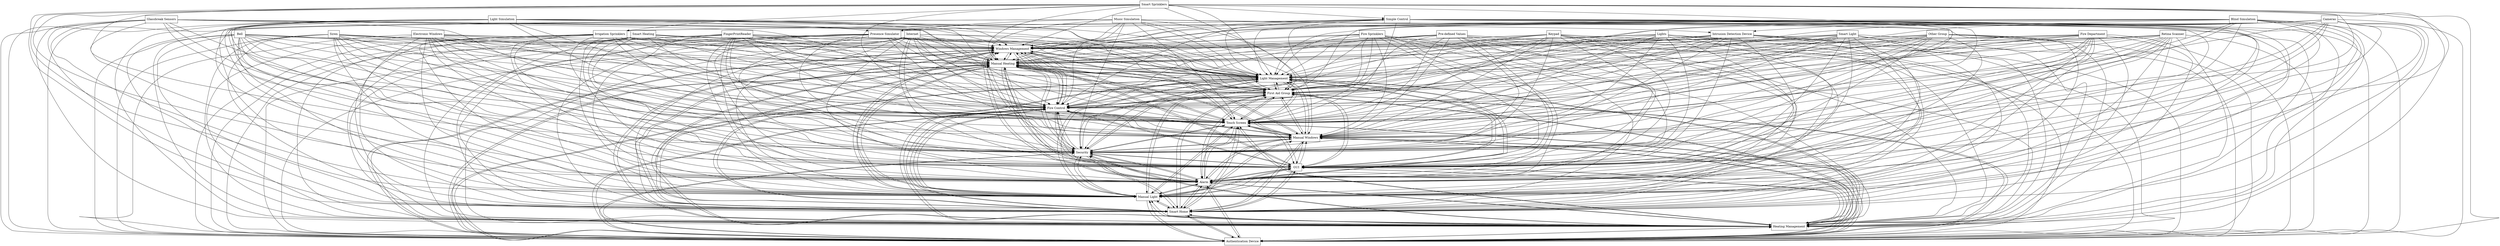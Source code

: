 digraph{
graph [rankdir=TB];
node [shape=box];
edge [arrowhead=normal];
0[label="FingerPrintReader",]
1[label="Music Simulation",]
2[label="Siren",]
3[label="Bell",]
4[label="Windows Management",]
5[label="Fire Sprinklers",]
6[label="Smart Heating",]
7[label="Smart Sprinklers",]
8[label="Manual Heating",]
9[label="Fire Department",]
10[label="Pre-defined Values",]
11[label="Blind Simulation",]
12[label="Authentication Device",]
13[label="Presence Simulator",]
14[label="Electronic Windows",]
15[label="Simple Control",]
16[label="Heating Management",]
17[label="Intrusion Detection Device",]
18[label="Other Group",]
19[label="Lights",]
20[label="Irrigation Sprinklers",]
21[label="Smart Light",]
22[label="Smart Home",]
23[label="Manual Light",]
24[label="Retina Scanner",]
25[label="Alarm",]
26[label="GUI",]
27[label="Security",]
28[label="Glassbreak Sensors",]
29[label="Keypad",]
30[label="Light Simulation",]
31[label="Manual Windows",]
32[label="Cameras",]
33[label="Touch Screen",]
34[label="Fire Control",]
35[label="First Aid Group",]
36[label="Light Management",]
37[label="Internet",]
0->4[label="",]
0->8[label="",]
0->12[label="",]
0->16[label="",]
0->22[label="",]
0->23[label="",]
0->25[label="",]
0->26[label="",]
0->27[label="",]
0->31[label="",]
0->33[label="",]
0->34[label="",]
0->35[label="",]
0->36[label="",]
1->4[label="",]
1->8[label="",]
1->12[label="",]
1->13[label="",]
1->16[label="",]
1->22[label="",]
1->23[label="",]
1->25[label="",]
1->26[label="",]
1->27[label="",]
1->31[label="",]
1->33[label="",]
1->34[label="",]
1->35[label="",]
1->36[label="",]
2->4[label="",]
2->8[label="",]
2->12[label="",]
2->16[label="",]
2->22[label="",]
2->23[label="",]
2->25[label="",]
2->26[label="",]
2->27[label="",]
2->31[label="",]
2->33[label="",]
2->34[label="",]
2->35[label="",]
2->36[label="",]
3->4[label="",]
3->8[label="",]
3->12[label="",]
3->16[label="",]
3->22[label="",]
3->23[label="",]
3->25[label="",]
3->26[label="",]
3->27[label="",]
3->31[label="",]
3->33[label="",]
3->34[label="",]
3->35[label="",]
3->36[label="",]
4->8[label="",]
4->12[label="",]
4->16[label="",]
4->22[label="",]
4->23[label="",]
4->25[label="",]
4->26[label="",]
4->27[label="",]
4->31[label="",]
4->33[label="",]
4->34[label="",]
4->35[label="",]
4->36[label="",]
5->4[label="",]
5->8[label="",]
5->12[label="",]
5->16[label="",]
5->22[label="",]
5->23[label="",]
5->25[label="",]
5->26[label="",]
5->27[label="",]
5->31[label="",]
5->33[label="",]
5->34[label="",]
5->35[label="",]
5->36[label="",]
6->4[label="",]
6->8[label="",]
6->12[label="",]
6->16[label="",]
6->22[label="",]
6->23[label="",]
6->25[label="",]
6->26[label="",]
6->27[label="",]
6->31[label="",]
6->33[label="",]
6->34[label="",]
6->35[label="",]
6->36[label="",]
7->4[label="",]
7->8[label="",]
7->12[label="",]
7->15[label="",]
7->16[label="",]
7->20[label="",]
7->22[label="",]
7->23[label="",]
7->25[label="",]
7->26[label="",]
7->27[label="",]
7->31[label="",]
7->33[label="",]
7->34[label="",]
7->35[label="",]
7->36[label="",]
8->4[label="",]
8->12[label="",]
8->16[label="",]
8->22[label="",]
8->23[label="",]
8->25[label="",]
8->26[label="",]
8->27[label="",]
8->31[label="",]
8->33[label="",]
8->34[label="",]
8->35[label="",]
8->36[label="",]
9->4[label="",]
9->8[label="",]
9->12[label="",]
9->16[label="",]
9->22[label="",]
9->23[label="",]
9->25[label="",]
9->26[label="",]
9->27[label="",]
9->31[label="",]
9->33[label="",]
9->34[label="",]
9->35[label="",]
9->36[label="",]
10->4[label="",]
10->8[label="",]
10->12[label="",]
10->16[label="",]
10->22[label="",]
10->23[label="",]
10->25[label="",]
10->26[label="",]
10->27[label="",]
10->31[label="",]
10->33[label="",]
10->34[label="",]
10->35[label="",]
10->36[label="",]
11->4[label="",]
11->8[label="",]
11->12[label="",]
11->13[label="",]
11->16[label="",]
11->22[label="",]
11->23[label="",]
11->25[label="",]
11->26[label="",]
11->27[label="",]
11->31[label="",]
11->33[label="",]
11->34[label="",]
11->35[label="",]
11->36[label="",]
12->4[label="",]
12->8[label="",]
12->16[label="",]
12->22[label="",]
12->23[label="",]
12->25[label="",]
12->26[label="",]
12->27[label="",]
12->31[label="",]
12->33[label="",]
12->34[label="",]
12->35[label="",]
12->36[label="",]
13->4[label="",]
13->8[label="",]
13->12[label="",]
13->16[label="",]
13->22[label="",]
13->23[label="",]
13->25[label="",]
13->26[label="",]
13->27[label="",]
13->31[label="",]
13->33[label="",]
13->34[label="",]
13->35[label="",]
13->36[label="",]
14->4[label="",]
14->8[label="",]
14->12[label="",]
14->16[label="",]
14->22[label="",]
14->23[label="",]
14->25[label="",]
14->26[label="",]
14->27[label="",]
14->31[label="",]
14->33[label="",]
14->34[label="",]
14->35[label="",]
14->36[label="",]
15->4[label="",]
15->8[label="",]
15->12[label="",]
15->16[label="",]
15->20[label="",]
15->22[label="",]
15->23[label="",]
15->25[label="",]
15->26[label="",]
15->27[label="",]
15->31[label="",]
15->33[label="",]
15->34[label="",]
15->35[label="",]
15->36[label="",]
16->4[label="",]
16->8[label="",]
16->12[label="",]
16->22[label="",]
16->23[label="",]
16->25[label="",]
16->26[label="",]
16->27[label="",]
16->31[label="",]
16->33[label="",]
16->34[label="",]
16->35[label="",]
16->36[label="",]
17->4[label="",]
17->8[label="",]
17->12[label="",]
17->16[label="",]
17->22[label="",]
17->23[label="",]
17->25[label="",]
17->26[label="",]
17->27[label="",]
17->31[label="",]
17->33[label="",]
17->34[label="",]
17->35[label="",]
17->36[label="",]
18->4[label="",]
18->8[label="",]
18->12[label="",]
18->16[label="",]
18->22[label="",]
18->23[label="",]
18->25[label="",]
18->26[label="",]
18->27[label="",]
18->31[label="",]
18->33[label="",]
18->34[label="",]
18->35[label="",]
18->36[label="",]
19->4[label="",]
19->8[label="",]
19->12[label="",]
19->16[label="",]
19->22[label="",]
19->23[label="",]
19->25[label="",]
19->26[label="",]
19->27[label="",]
19->31[label="",]
19->33[label="",]
19->34[label="",]
19->35[label="",]
19->36[label="",]
20->4[label="",]
20->8[label="",]
20->12[label="",]
20->15[label="",]
20->16[label="",]
20->22[label="",]
20->23[label="",]
20->25[label="",]
20->26[label="",]
20->27[label="",]
20->31[label="",]
20->33[label="",]
20->34[label="",]
20->35[label="",]
20->36[label="",]
21->4[label="",]
21->8[label="",]
21->12[label="",]
21->16[label="",]
21->22[label="",]
21->23[label="",]
21->25[label="",]
21->26[label="",]
21->27[label="",]
21->31[label="",]
21->33[label="",]
21->34[label="",]
21->35[label="",]
21->36[label="",]
22->4[label="",]
22->8[label="",]
22->12[label="",]
22->16[label="",]
22->23[label="",]
22->25[label="",]
22->26[label="",]
22->27[label="",]
22->31[label="",]
22->33[label="",]
22->34[label="",]
22->35[label="",]
22->36[label="",]
23->4[label="",]
23->8[label="",]
23->12[label="",]
23->16[label="",]
23->22[label="",]
23->25[label="",]
23->26[label="",]
23->27[label="",]
23->31[label="",]
23->33[label="",]
23->34[label="",]
23->35[label="",]
23->36[label="",]
24->4[label="",]
24->8[label="",]
24->12[label="",]
24->16[label="",]
24->22[label="",]
24->23[label="",]
24->25[label="",]
24->26[label="",]
24->27[label="",]
24->31[label="",]
24->33[label="",]
24->34[label="",]
24->35[label="",]
24->36[label="",]
25->4[label="",]
25->8[label="",]
25->12[label="",]
25->16[label="",]
25->22[label="",]
25->23[label="",]
25->26[label="",]
25->27[label="",]
25->31[label="",]
25->33[label="",]
25->34[label="",]
25->35[label="",]
25->36[label="",]
26->4[label="",]
26->8[label="",]
26->12[label="",]
26->16[label="",]
26->22[label="",]
26->23[label="",]
26->25[label="",]
26->27[label="",]
26->31[label="",]
26->33[label="",]
26->34[label="",]
26->35[label="",]
26->36[label="",]
27->4[label="",]
27->8[label="",]
27->12[label="",]
27->16[label="",]
27->22[label="",]
27->23[label="",]
27->25[label="",]
27->26[label="",]
27->31[label="",]
27->33[label="",]
27->34[label="",]
27->35[label="",]
27->36[label="",]
28->4[label="",]
28->8[label="",]
28->12[label="",]
28->16[label="",]
28->17[label="",]
28->22[label="",]
28->23[label="",]
28->25[label="",]
28->26[label="",]
28->27[label="",]
28->31[label="",]
28->33[label="",]
28->34[label="",]
28->35[label="",]
28->36[label="",]
29->4[label="",]
29->8[label="",]
29->12[label="",]
29->16[label="",]
29->22[label="",]
29->23[label="",]
29->25[label="",]
29->26[label="",]
29->27[label="",]
29->31[label="",]
29->33[label="",]
29->34[label="",]
29->35[label="",]
29->36[label="",]
30->4[label="",]
30->8[label="",]
30->12[label="",]
30->13[label="",]
30->16[label="",]
30->22[label="",]
30->23[label="",]
30->25[label="",]
30->26[label="",]
30->27[label="",]
30->31[label="",]
30->33[label="",]
30->34[label="",]
30->35[label="",]
30->36[label="",]
31->4[label="",]
31->8[label="",]
31->12[label="",]
31->16[label="",]
31->22[label="",]
31->23[label="",]
31->25[label="",]
31->26[label="",]
31->27[label="",]
31->33[label="",]
31->34[label="",]
31->35[label="",]
31->36[label="",]
32->4[label="",]
32->8[label="",]
32->12[label="",]
32->16[label="",]
32->17[label="",]
32->22[label="",]
32->23[label="",]
32->25[label="",]
32->26[label="",]
32->27[label="",]
32->31[label="",]
32->33[label="",]
32->34[label="",]
32->35[label="",]
32->36[label="",]
33->4[label="",]
33->8[label="",]
33->12[label="",]
33->16[label="",]
33->22[label="",]
33->23[label="",]
33->25[label="",]
33->26[label="",]
33->27[label="",]
33->31[label="",]
33->34[label="",]
33->35[label="",]
33->36[label="",]
34->4[label="",]
34->8[label="",]
34->12[label="",]
34->16[label="",]
34->22[label="",]
34->23[label="",]
34->25[label="",]
34->26[label="",]
34->27[label="",]
34->31[label="",]
34->33[label="",]
34->35[label="",]
34->36[label="",]
35->4[label="",]
35->8[label="",]
35->12[label="",]
35->16[label="",]
35->22[label="",]
35->23[label="",]
35->25[label="",]
35->26[label="",]
35->27[label="",]
35->31[label="",]
35->33[label="",]
35->34[label="",]
35->36[label="",]
36->4[label="",]
36->8[label="",]
36->12[label="",]
36->16[label="",]
36->22[label="",]
36->23[label="",]
36->25[label="",]
36->26[label="",]
36->27[label="",]
36->31[label="",]
36->33[label="",]
36->34[label="",]
36->35[label="",]
37->4[label="",]
37->8[label="",]
37->12[label="",]
37->16[label="",]
37->22[label="",]
37->23[label="",]
37->25[label="",]
37->26[label="",]
37->27[label="",]
37->31[label="",]
37->33[label="",]
37->34[label="",]
37->35[label="",]
37->36[label="",]
}
